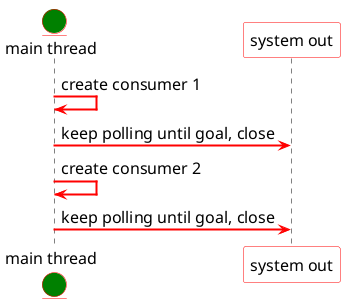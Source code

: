 @startuml
    skinparam {
        shadowing false
        defaultFontName Mark Pro
        defaultFontColor #black
        defaultFontSize 16
        defaultFontStyle bold
        ArrowColor #red
        ArrowThickness 2
        BorderColor #red
        EntityBorderColor #red
        ParticipantBorderColor #red
    }
    skinparam sequence {
        LifeLineBorderThickness 2
        LifeLineBorderColor #black
    }

    entity "main thread" as mt #green
    participant "system out" as so #white

    mt -> mt : create consumer 1
    mt -> so : keep polling until goal, close
    mt -> mt : create consumer 2
    mt -> so : keep polling until goal, close
@enduml